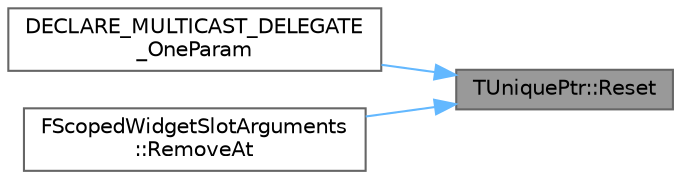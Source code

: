 digraph "TUniquePtr::Reset"
{
 // INTERACTIVE_SVG=YES
 // LATEX_PDF_SIZE
  bgcolor="transparent";
  edge [fontname=Helvetica,fontsize=10,labelfontname=Helvetica,labelfontsize=10];
  node [fontname=Helvetica,fontsize=10,shape=box,height=0.2,width=0.4];
  rankdir="RL";
  Node1 [id="Node000001",label="TUniquePtr::Reset",height=0.2,width=0.4,color="gray40", fillcolor="grey60", style="filled", fontcolor="black",tooltip="Gives the TUniquePtr a new object to own, destroying any previously-owned object."];
  Node1 -> Node2 [id="edge1_Node000001_Node000002",dir="back",color="steelblue1",style="solid",tooltip=" "];
  Node2 [id="Node000002",label="DECLARE_MULTICAST_DELEGATE\l_OneParam",height=0.2,width=0.4,color="grey40", fillcolor="white", style="filled",URL="$d0/d16/ClusterUnionComponent_8h.html#a7cf46883f85b509a3b12a69b004c6289",tooltip=" "];
  Node1 -> Node3 [id="edge2_Node000001_Node000003",dir="back",color="steelblue1",style="solid",tooltip=" "];
  Node3 [id="Node000003",label="FScopedWidgetSlotArguments\l::RemoveAt",height=0.2,width=0.4,color="grey40", fillcolor="white", style="filled",URL="$d9/d99/classTPanelChildren.html#ae3324a0a9f187cc2a8deb800499999e7",tooltip=" "];
}
